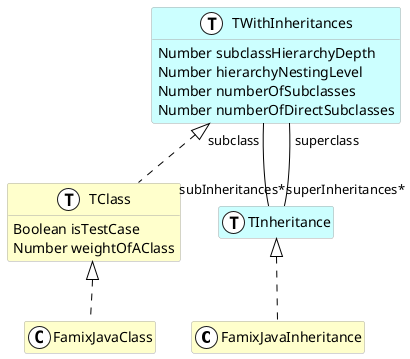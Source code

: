 @startuml
hide empty members
skinparam class {
  BackgroundColor white
  ArrowColor black
  BorderColor darkGray
}
class FamixJavaInheritance <<(C,white)>> #FFFFCC {
}
class TClass <<(T,white)>> #FFFFCC {
  Boolean isTestCase
  Number weightOfAClass
}
class TWithInheritances <<(T,white)>> #CCFFFF {
  Number subclassHierarchyDepth
  Number hierarchyNestingLevel
  Number numberOfSubclasses
  Number numberOfDirectSubclasses
}
class FamixJavaClass <<(C,white)>> #FFFFCC {
}
class TInheritance <<(T,white)>> #CCFFFF {
}
TInheritance <|.. FamixJavaInheritance
TWithInheritances <|.. TClass
TClass <|.. FamixJavaClass
TWithInheritances "subclass" -- "superInheritances*" TInheritance
TWithInheritances "superclass" -- "subInheritances*" TInheritance
@enduml
